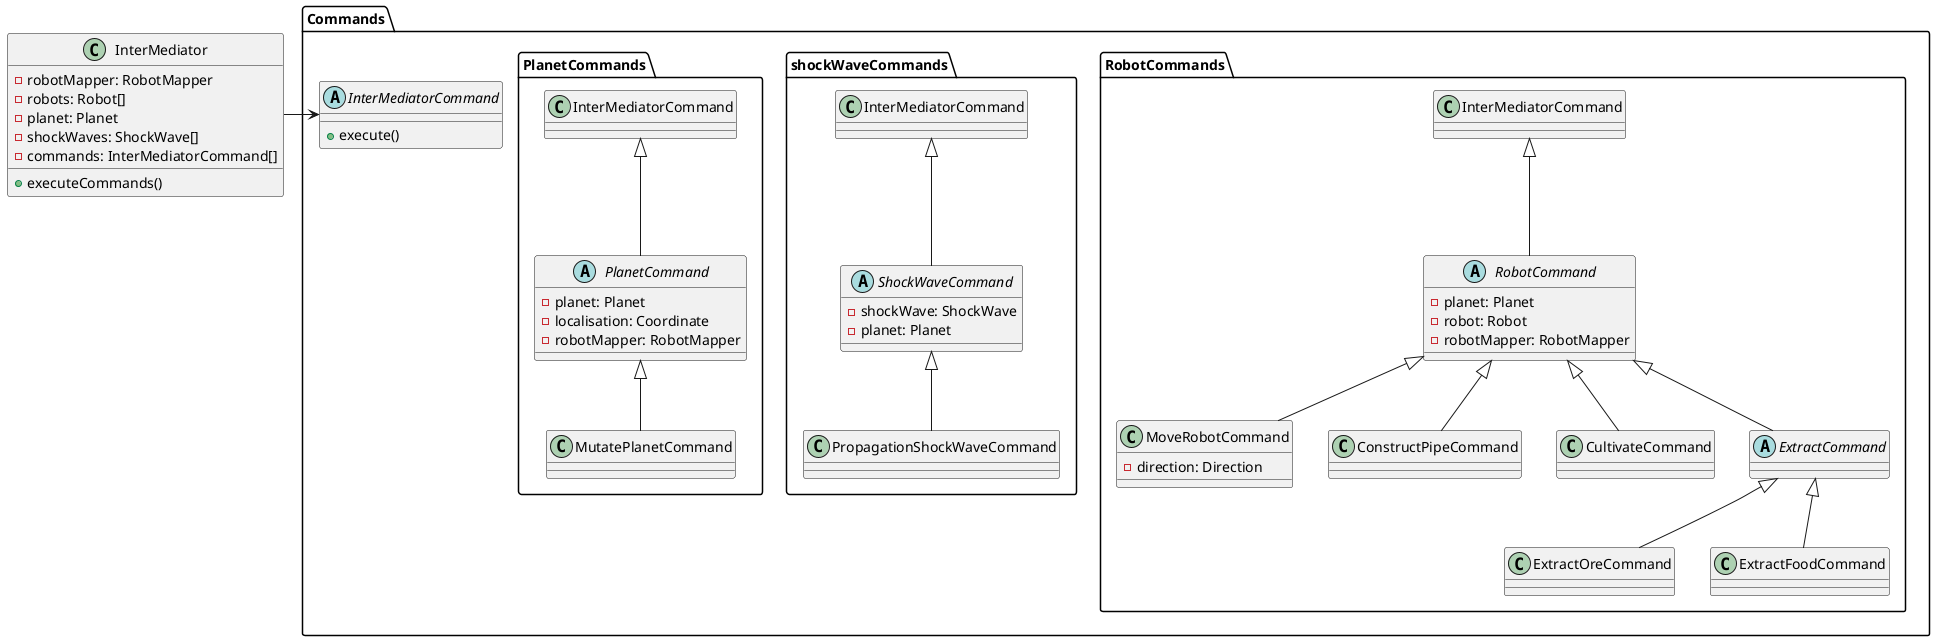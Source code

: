 @startuml
'https://plantuml.com/class-diagram

class InterMediator {
    -robotMapper: RobotMapper
    -robots: Robot[]
    -planet: Planet
    -shockWaves: ShockWave[]
    -commands: InterMediatorCommand[]
    +executeCommands()
}


package Commands {
    abstract class InterMediatorCommand {
        +execute()
    }

    InterMediator -> InterMediatorCommand

    package RobotCommands {
        abstract class RobotCommand extends InterMediatorCommand {
            -planet: Planet
            -robot: Robot
            -robotMapper: RobotMapper
        }

        class MoveRobotCommand extends RobotCommand {
            -direction: Direction
        }

        class ConstructPipeCommand extends RobotCommand {}
        class CultivateCommand extends RobotCommand {}

        abstract class ExtractCommand extends RobotCommand {}

        class ExtractOreCommand extends ExtractCommand {}
        class ExtractFoodCommand extends ExtractCommand {}
    }

    package shockWaveCommands {
        abstract class ShockWaveCommand extends InterMediatorCommand {
            -shockWave: ShockWave
            -planet: Planet
        }

        class PropagationShockWaveCommand extends ShockWaveCommand {}
    }

    package PlanetCommands {
        abstract class PlanetCommand extends InterMediatorCommand {
            -planet: Planet
            -localisation: Coordinate
            -robotMapper: RobotMapper
        }

        class MutatePlanetCommand extends PlanetCommand {}
    }
}

@enduml